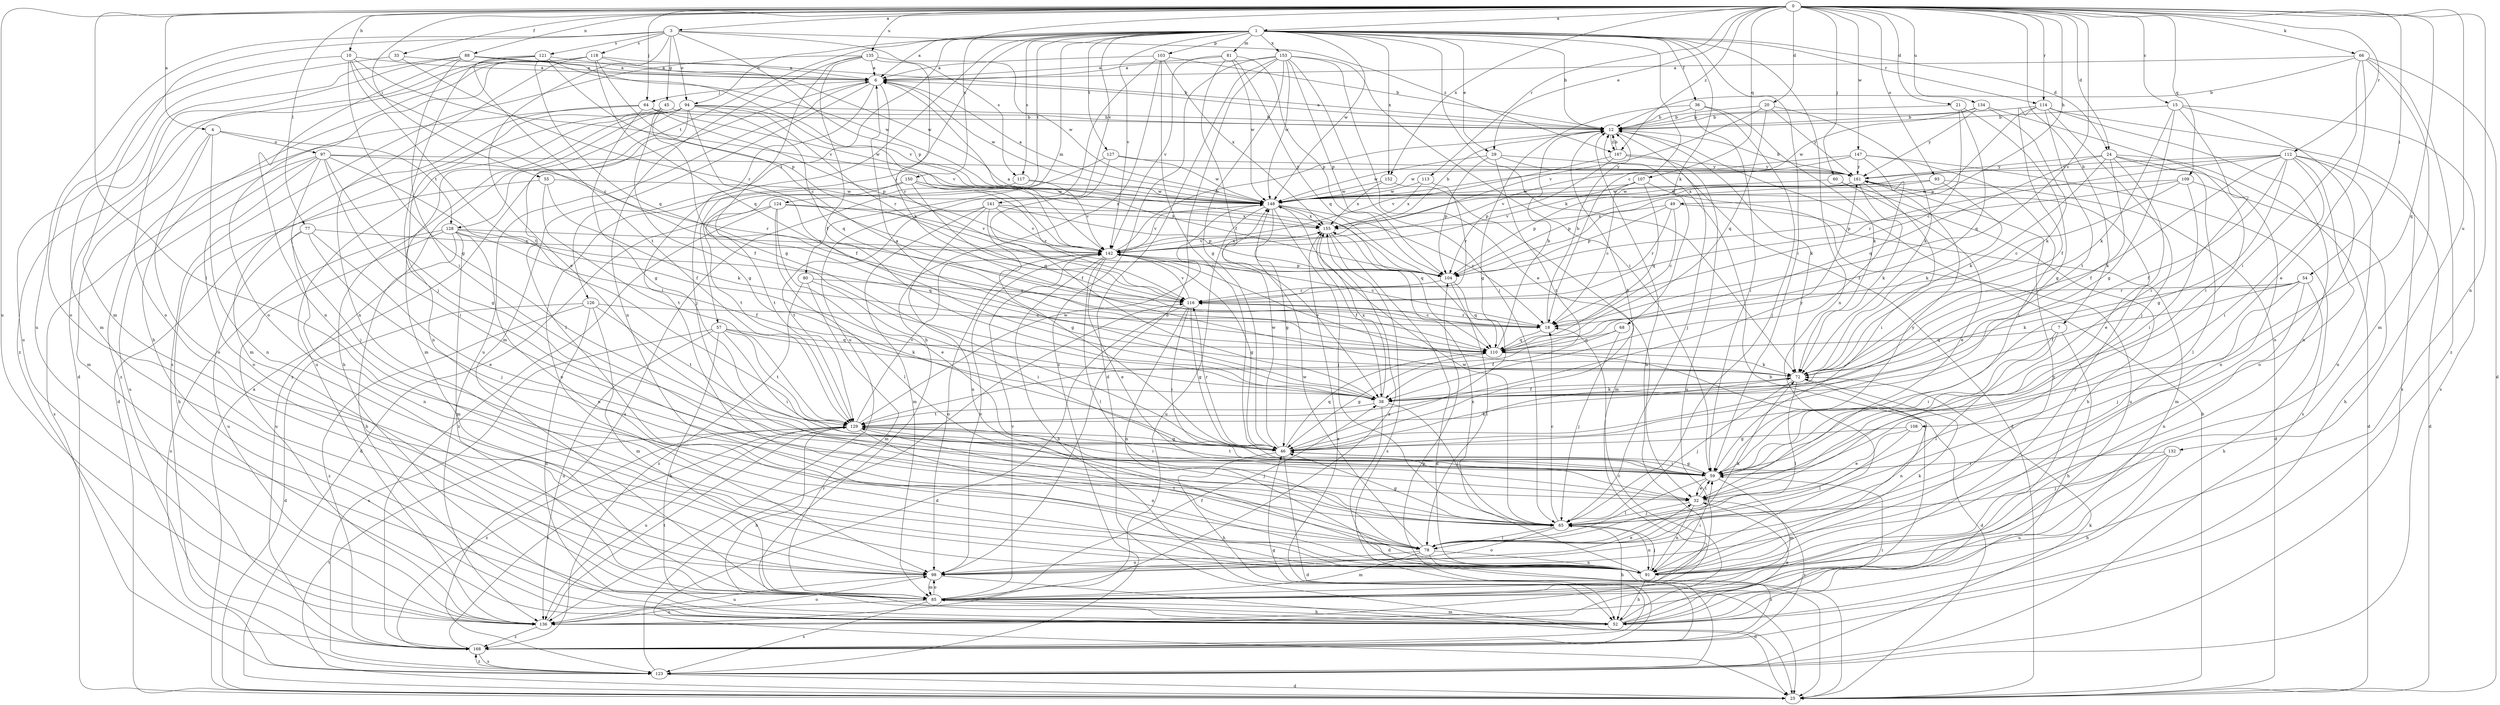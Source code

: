 strict digraph  {
0;
1;
3;
4;
6;
7;
10;
12;
15;
18;
20;
21;
24;
25;
29;
32;
33;
36;
38;
45;
46;
49;
52;
54;
55;
57;
59;
60;
64;
65;
66;
68;
72;
77;
78;
80;
81;
85;
88;
91;
93;
94;
97;
98;
103;
104;
107;
108;
109;
110;
112;
113;
114;
116;
117;
118;
121;
123;
124;
126;
127;
128;
129;
132;
134;
135;
136;
141;
142;
147;
148;
150;
152;
153;
155;
161;
167;
168;
0 -> 1  [label=a];
0 -> 3  [label=a];
0 -> 4  [label=a];
0 -> 7  [label=b];
0 -> 10  [label=b];
0 -> 15  [label=c];
0 -> 18  [label=c];
0 -> 20  [label=d];
0 -> 21  [label=d];
0 -> 24  [label=d];
0 -> 29  [label=e];
0 -> 33  [label=f];
0 -> 49  [label=h];
0 -> 54  [label=i];
0 -> 55  [label=i];
0 -> 60  [label=j];
0 -> 64  [label=j];
0 -> 66  [label=k];
0 -> 77  [label=l];
0 -> 78  [label=l];
0 -> 88  [label=n];
0 -> 91  [label=n];
0 -> 93  [label=o];
0 -> 107  [label=q];
0 -> 108  [label=q];
0 -> 109  [label=q];
0 -> 112  [label=r];
0 -> 113  [label=r];
0 -> 114  [label=r];
0 -> 132  [label=u];
0 -> 134  [label=u];
0 -> 135  [label=u];
0 -> 136  [label=u];
0 -> 147  [label=w];
0 -> 150  [label=x];
0 -> 152  [label=x];
0 -> 167  [label=z];
1 -> 6  [label=a];
1 -> 12  [label=b];
1 -> 18  [label=c];
1 -> 24  [label=d];
1 -> 29  [label=e];
1 -> 36  [label=f];
1 -> 57  [label=i];
1 -> 59  [label=i];
1 -> 68  [label=k];
1 -> 72  [label=k];
1 -> 78  [label=l];
1 -> 80  [label=m];
1 -> 81  [label=m];
1 -> 91  [label=n];
1 -> 94  [label=o];
1 -> 103  [label=p];
1 -> 114  [label=r];
1 -> 117  [label=s];
1 -> 124  [label=t];
1 -> 126  [label=t];
1 -> 127  [label=t];
1 -> 128  [label=t];
1 -> 141  [label=v];
1 -> 142  [label=v];
1 -> 148  [label=w];
1 -> 152  [label=x];
1 -> 153  [label=x];
3 -> 32  [label=e];
3 -> 45  [label=g];
3 -> 85  [label=m];
3 -> 94  [label=o];
3 -> 104  [label=p];
3 -> 117  [label=s];
3 -> 118  [label=s];
3 -> 121  [label=s];
3 -> 136  [label=u];
3 -> 167  [label=z];
4 -> 85  [label=m];
4 -> 91  [label=n];
4 -> 97  [label=o];
4 -> 98  [label=o];
4 -> 128  [label=t];
6 -> 64  [label=j];
6 -> 65  [label=j];
6 -> 85  [label=m];
6 -> 116  [label=r];
6 -> 136  [label=u];
6 -> 148  [label=w];
7 -> 52  [label=h];
7 -> 59  [label=i];
7 -> 78  [label=l];
7 -> 110  [label=q];
10 -> 6  [label=a];
10 -> 18  [label=c];
10 -> 46  [label=g];
10 -> 98  [label=o];
10 -> 129  [label=t];
10 -> 142  [label=v];
12 -> 6  [label=a];
12 -> 65  [label=j];
12 -> 72  [label=k];
12 -> 167  [label=z];
15 -> 12  [label=b];
15 -> 46  [label=g];
15 -> 59  [label=i];
15 -> 72  [label=k];
15 -> 98  [label=o];
15 -> 123  [label=s];
18 -> 12  [label=b];
18 -> 110  [label=q];
18 -> 116  [label=r];
20 -> 12  [label=b];
20 -> 72  [label=k];
20 -> 110  [label=q];
20 -> 142  [label=v];
20 -> 161  [label=y];
21 -> 12  [label=b];
21 -> 18  [label=c];
21 -> 46  [label=g];
21 -> 110  [label=q];
24 -> 25  [label=d];
24 -> 32  [label=e];
24 -> 38  [label=f];
24 -> 72  [label=k];
24 -> 78  [label=l];
24 -> 91  [label=n];
24 -> 110  [label=q];
24 -> 161  [label=y];
25 -> 6  [label=a];
25 -> 12  [label=b];
25 -> 129  [label=t];
29 -> 25  [label=d];
29 -> 104  [label=p];
29 -> 129  [label=t];
29 -> 148  [label=w];
29 -> 161  [label=y];
32 -> 59  [label=i];
32 -> 65  [label=j];
32 -> 91  [label=n];
32 -> 168  [label=z];
33 -> 6  [label=a];
33 -> 116  [label=r];
33 -> 136  [label=u];
36 -> 12  [label=b];
36 -> 46  [label=g];
36 -> 59  [label=i];
36 -> 65  [label=j];
36 -> 72  [label=k];
38 -> 6  [label=a];
38 -> 25  [label=d];
38 -> 65  [label=j];
38 -> 72  [label=k];
38 -> 129  [label=t];
38 -> 155  [label=x];
45 -> 12  [label=b];
45 -> 38  [label=f];
45 -> 46  [label=g];
45 -> 91  [label=n];
46 -> 12  [label=b];
46 -> 25  [label=d];
46 -> 52  [label=h];
46 -> 59  [label=i];
46 -> 72  [label=k];
46 -> 110  [label=q];
46 -> 116  [label=r];
46 -> 148  [label=w];
49 -> 18  [label=c];
49 -> 85  [label=m];
49 -> 104  [label=p];
49 -> 116  [label=r];
49 -> 155  [label=x];
52 -> 12  [label=b];
52 -> 18  [label=c];
52 -> 32  [label=e];
52 -> 59  [label=i];
52 -> 85  [label=m];
54 -> 38  [label=f];
54 -> 52  [label=h];
54 -> 65  [label=j];
54 -> 72  [label=k];
54 -> 91  [label=n];
54 -> 116  [label=r];
55 -> 52  [label=h];
55 -> 72  [label=k];
55 -> 129  [label=t];
55 -> 148  [label=w];
57 -> 52  [label=h];
57 -> 59  [label=i];
57 -> 72  [label=k];
57 -> 110  [label=q];
57 -> 123  [label=s];
57 -> 129  [label=t];
57 -> 136  [label=u];
59 -> 32  [label=e];
59 -> 46  [label=g];
59 -> 78  [label=l];
59 -> 85  [label=m];
59 -> 129  [label=t];
59 -> 161  [label=y];
60 -> 32  [label=e];
60 -> 52  [label=h];
60 -> 148  [label=w];
64 -> 12  [label=b];
64 -> 46  [label=g];
64 -> 85  [label=m];
64 -> 104  [label=p];
64 -> 148  [label=w];
64 -> 168  [label=z];
65 -> 18  [label=c];
65 -> 46  [label=g];
65 -> 52  [label=h];
65 -> 78  [label=l];
65 -> 91  [label=n];
65 -> 98  [label=o];
65 -> 148  [label=w];
66 -> 6  [label=a];
66 -> 12  [label=b];
66 -> 25  [label=d];
66 -> 32  [label=e];
66 -> 59  [label=i];
66 -> 85  [label=m];
66 -> 168  [label=z];
68 -> 38  [label=f];
68 -> 65  [label=j];
68 -> 110  [label=q];
72 -> 38  [label=f];
72 -> 65  [label=j];
72 -> 78  [label=l];
72 -> 91  [label=n];
72 -> 142  [label=v];
77 -> 32  [label=e];
77 -> 65  [label=j];
77 -> 91  [label=n];
77 -> 136  [label=u];
77 -> 142  [label=v];
78 -> 72  [label=k];
78 -> 85  [label=m];
78 -> 91  [label=n];
78 -> 98  [label=o];
78 -> 129  [label=t];
78 -> 148  [label=w];
78 -> 168  [label=z];
80 -> 59  [label=i];
80 -> 85  [label=m];
80 -> 116  [label=r];
80 -> 168  [label=z];
81 -> 6  [label=a];
81 -> 38  [label=f];
81 -> 104  [label=p];
81 -> 110  [label=q];
81 -> 142  [label=v];
81 -> 148  [label=w];
85 -> 12  [label=b];
85 -> 38  [label=f];
85 -> 52  [label=h];
85 -> 98  [label=o];
85 -> 123  [label=s];
85 -> 136  [label=u];
85 -> 142  [label=v];
85 -> 155  [label=x];
85 -> 161  [label=y];
88 -> 6  [label=a];
88 -> 12  [label=b];
88 -> 59  [label=i];
88 -> 85  [label=m];
88 -> 91  [label=n];
88 -> 98  [label=o];
88 -> 148  [label=w];
91 -> 52  [label=h];
91 -> 59  [label=i];
91 -> 65  [label=j];
91 -> 72  [label=k];
91 -> 155  [label=x];
91 -> 161  [label=y];
93 -> 25  [label=d];
93 -> 72  [label=k];
93 -> 104  [label=p];
93 -> 148  [label=w];
94 -> 12  [label=b];
94 -> 25  [label=d];
94 -> 38  [label=f];
94 -> 52  [label=h];
94 -> 78  [label=l];
94 -> 85  [label=m];
94 -> 110  [label=q];
94 -> 116  [label=r];
94 -> 136  [label=u];
94 -> 142  [label=v];
94 -> 168  [label=z];
97 -> 38  [label=f];
97 -> 46  [label=g];
97 -> 59  [label=i];
97 -> 65  [label=j];
97 -> 98  [label=o];
97 -> 116  [label=r];
97 -> 123  [label=s];
97 -> 136  [label=u];
97 -> 161  [label=y];
98 -> 25  [label=d];
98 -> 32  [label=e];
98 -> 85  [label=m];
98 -> 136  [label=u];
98 -> 142  [label=v];
103 -> 6  [label=a];
103 -> 12  [label=b];
103 -> 52  [label=h];
103 -> 59  [label=i];
103 -> 136  [label=u];
103 -> 155  [label=x];
104 -> 6  [label=a];
104 -> 78  [label=l];
104 -> 110  [label=q];
104 -> 116  [label=r];
107 -> 18  [label=c];
107 -> 110  [label=q];
107 -> 136  [label=u];
107 -> 142  [label=v];
107 -> 148  [label=w];
108 -> 32  [label=e];
108 -> 46  [label=g];
108 -> 78  [label=l];
109 -> 18  [label=c];
109 -> 52  [label=h];
109 -> 59  [label=i];
109 -> 104  [label=p];
109 -> 148  [label=w];
110 -> 12  [label=b];
110 -> 25  [label=d];
110 -> 46  [label=g];
110 -> 72  [label=k];
112 -> 25  [label=d];
112 -> 38  [label=f];
112 -> 46  [label=g];
112 -> 59  [label=i];
112 -> 72  [label=k];
112 -> 91  [label=n];
112 -> 98  [label=o];
112 -> 116  [label=r];
112 -> 155  [label=x];
112 -> 161  [label=y];
113 -> 116  [label=r];
113 -> 148  [label=w];
113 -> 155  [label=x];
114 -> 12  [label=b];
114 -> 38  [label=f];
114 -> 65  [label=j];
114 -> 91  [label=n];
114 -> 104  [label=p];
114 -> 123  [label=s];
114 -> 129  [label=t];
116 -> 18  [label=c];
116 -> 25  [label=d];
116 -> 46  [label=g];
116 -> 59  [label=i];
116 -> 91  [label=n];
116 -> 142  [label=v];
117 -> 129  [label=t];
117 -> 142  [label=v];
117 -> 148  [label=w];
118 -> 6  [label=a];
118 -> 18  [label=c];
118 -> 25  [label=d];
118 -> 52  [label=h];
118 -> 91  [label=n];
118 -> 98  [label=o];
118 -> 110  [label=q];
118 -> 148  [label=w];
121 -> 6  [label=a];
121 -> 65  [label=j];
121 -> 104  [label=p];
121 -> 110  [label=q];
121 -> 129  [label=t];
121 -> 142  [label=v];
121 -> 168  [label=z];
123 -> 25  [label=d];
123 -> 72  [label=k];
123 -> 116  [label=r];
123 -> 168  [label=z];
124 -> 25  [label=d];
124 -> 32  [label=e];
124 -> 78  [label=l];
124 -> 142  [label=v];
124 -> 155  [label=x];
124 -> 168  [label=z];
126 -> 18  [label=c];
126 -> 25  [label=d];
126 -> 52  [label=h];
126 -> 85  [label=m];
126 -> 129  [label=t];
126 -> 168  [label=z];
127 -> 38  [label=f];
127 -> 123  [label=s];
127 -> 148  [label=w];
127 -> 161  [label=y];
128 -> 38  [label=f];
128 -> 52  [label=h];
128 -> 85  [label=m];
128 -> 91  [label=n];
128 -> 110  [label=q];
128 -> 123  [label=s];
128 -> 136  [label=u];
128 -> 142  [label=v];
129 -> 46  [label=g];
129 -> 52  [label=h];
129 -> 59  [label=i];
129 -> 65  [label=j];
129 -> 91  [label=n];
129 -> 136  [label=u];
129 -> 142  [label=v];
129 -> 148  [label=w];
129 -> 161  [label=y];
129 -> 168  [label=z];
132 -> 52  [label=h];
132 -> 59  [label=i];
132 -> 65  [label=j];
132 -> 136  [label=u];
134 -> 12  [label=b];
134 -> 59  [label=i];
134 -> 72  [label=k];
134 -> 148  [label=w];
134 -> 161  [label=y];
135 -> 6  [label=a];
135 -> 38  [label=f];
135 -> 46  [label=g];
135 -> 72  [label=k];
135 -> 91  [label=n];
135 -> 123  [label=s];
135 -> 148  [label=w];
136 -> 98  [label=o];
136 -> 129  [label=t];
136 -> 168  [label=z];
141 -> 46  [label=g];
141 -> 85  [label=m];
141 -> 91  [label=n];
141 -> 104  [label=p];
141 -> 129  [label=t];
141 -> 142  [label=v];
141 -> 155  [label=x];
142 -> 12  [label=b];
142 -> 18  [label=c];
142 -> 32  [label=e];
142 -> 46  [label=g];
142 -> 52  [label=h];
142 -> 78  [label=l];
142 -> 98  [label=o];
142 -> 104  [label=p];
142 -> 155  [label=x];
147 -> 38  [label=f];
147 -> 59  [label=i];
147 -> 123  [label=s];
147 -> 142  [label=v];
147 -> 148  [label=w];
147 -> 161  [label=y];
148 -> 6  [label=a];
148 -> 18  [label=c];
148 -> 46  [label=g];
148 -> 65  [label=j];
148 -> 110  [label=q];
148 -> 136  [label=u];
148 -> 142  [label=v];
148 -> 155  [label=x];
150 -> 98  [label=o];
150 -> 110  [label=q];
150 -> 116  [label=r];
150 -> 129  [label=t];
150 -> 148  [label=w];
150 -> 155  [label=x];
152 -> 85  [label=m];
152 -> 148  [label=w];
152 -> 155  [label=x];
153 -> 6  [label=a];
153 -> 25  [label=d];
153 -> 32  [label=e];
153 -> 46  [label=g];
153 -> 59  [label=i];
153 -> 65  [label=j];
153 -> 98  [label=o];
153 -> 104  [label=p];
153 -> 123  [label=s];
153 -> 148  [label=w];
155 -> 12  [label=b];
155 -> 25  [label=d];
155 -> 38  [label=f];
155 -> 123  [label=s];
155 -> 142  [label=v];
161 -> 12  [label=b];
161 -> 59  [label=i];
161 -> 72  [label=k];
161 -> 104  [label=p];
161 -> 148  [label=w];
167 -> 12  [label=b];
167 -> 104  [label=p];
167 -> 136  [label=u];
167 -> 142  [label=v];
167 -> 161  [label=y];
168 -> 46  [label=g];
168 -> 104  [label=p];
168 -> 123  [label=s];
168 -> 129  [label=t];
168 -> 155  [label=x];
}
